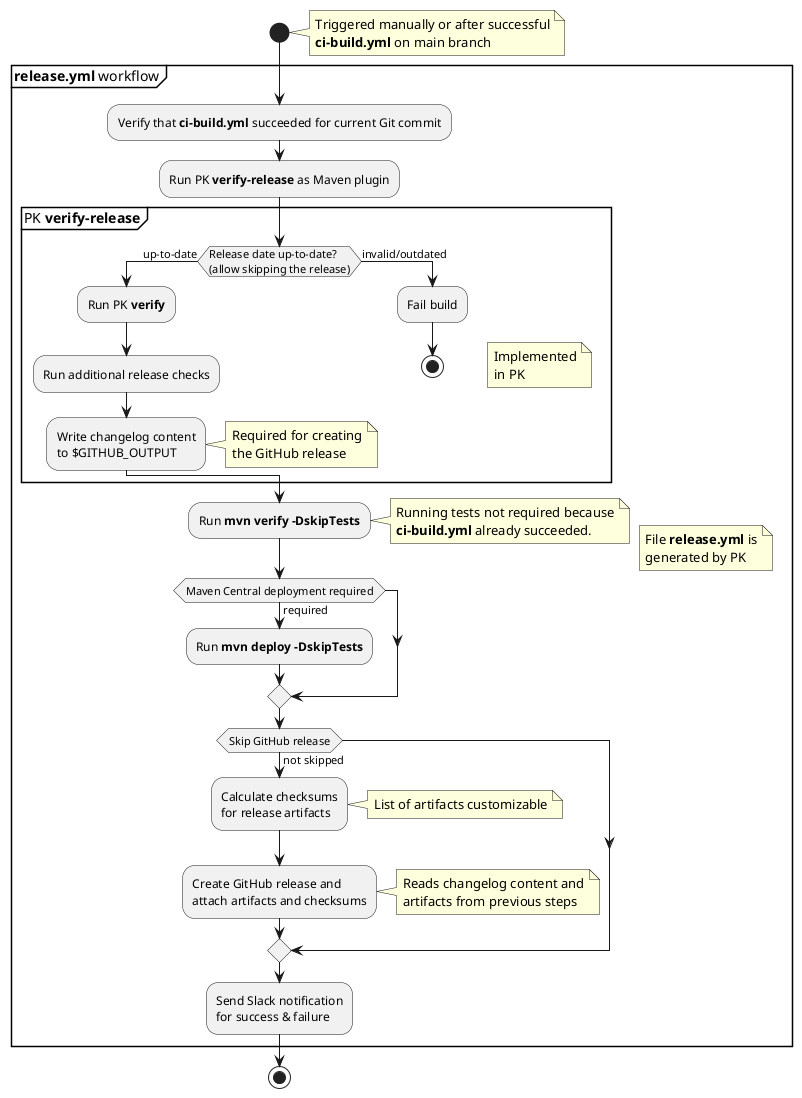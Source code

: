 @startuml release_process

start
note right
  Triggered manually or after successful
  **ci-build.yml** on main branch
end note
group **release.yml** workflow
  note right
    File **release.yml** is
    generated by PK
  end note
  :Verify that **ci-build.yml** succeeded for current Git commit;
  :Run PK **verify-release** as Maven plugin;
  group PK **verify-release**
    note right
      Implemented
      in PK
    end note
    if(Release date up-to-date?\n(allow skipping the release)) then (up-to-date)
      :Run PK **verify**;
      :Run additional release checks;
      :Write changelog content\nto $GITHUB_OUTPUT;
      note right
        Required for creating
        the GitHub release
      end note
    else (invalid/outdated)
      :Fail build;
      stop
    endif
  end group
  :Run **mvn verify -DskipTests**;
  note right
    Running tests not required because
    **ci-build.yml** already succeeded.
  end note
  if(Maven Central deployment required) then (required)
    :Run **mvn deploy -DskipTests**;
  endif
  if(Skip GitHub release) then (not skipped)
    :Calculate checksums\nfor release artifacts;
    note right
      List of artifacts customizable
    end note
    :Create GitHub release and
    attach artifacts and checksums;
    note right
      Reads changelog content and
      artifacts from previous steps
    end note
  endif
  :Send Slack notification
  for success & failure;
end group
stop
@enduml
